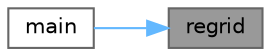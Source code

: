 digraph "regrid"
{
 // LATEX_PDF_SIZE
  bgcolor="transparent";
  edge [fontname=Helvetica,fontsize=10,labelfontname=Helvetica,labelfontsize=10];
  node [fontname=Helvetica,fontsize=10,shape=box,height=0.2,width=0.4];
  rankdir="RL";
  Node1 [label="regrid",height=0.2,width=0.4,color="gray40", fillcolor="grey60", style="filled", fontcolor="black",tooltip="After reading in the image, shift it."];
  Node1 -> Node2 [dir="back",color="steelblue1",style="solid"];
  Node2 [label="main",height=0.2,width=0.4,color="grey40", fillcolor="white", style="filled",URL="$unibmpbump_8c.html#a0ddf1224851353fc92bfbff6f499fa97",tooltip="The main function."];
}
